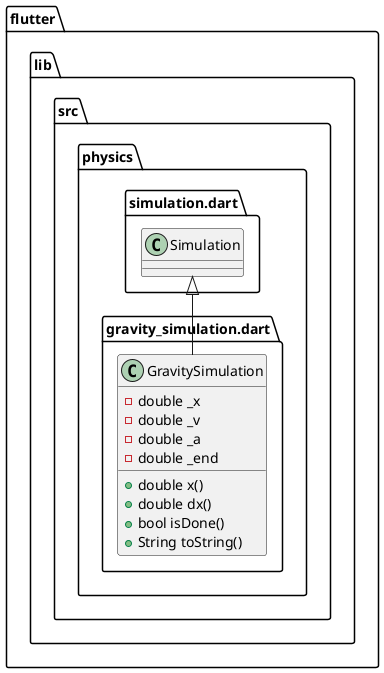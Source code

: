 @startuml
set namespaceSeparator ::

class "flutter::lib::src::physics::gravity_simulation.dart::GravitySimulation" {
  -double _x
  -double _v
  -double _a
  -double _end
  +double x()
  +double dx()
  +bool isDone()
  +String toString()
}

"flutter::lib::src::physics::simulation.dart::Simulation" <|-- "flutter::lib::src::physics::gravity_simulation.dart::GravitySimulation"


@enduml